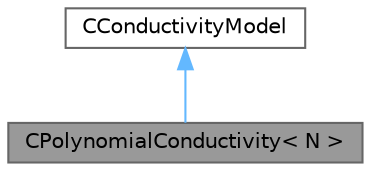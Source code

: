digraph "CPolynomialConductivity&lt; N &gt;"
{
 // LATEX_PDF_SIZE
  bgcolor="transparent";
  edge [fontname=Helvetica,fontsize=10,labelfontname=Helvetica,labelfontsize=10];
  node [fontname=Helvetica,fontsize=10,shape=box,height=0.2,width=0.4];
  Node1 [id="Node000001",label="CPolynomialConductivity\< N \>",height=0.2,width=0.4,color="gray40", fillcolor="grey60", style="filled", fontcolor="black",tooltip="Defines a non-constant laminar thermal conductivity using a polynomial function of temperature."];
  Node2 -> Node1 [id="edge1_Node000001_Node000002",dir="back",color="steelblue1",style="solid",tooltip=" "];
  Node2 [id="Node000002",label="CConductivityModel",height=0.2,width=0.4,color="gray40", fillcolor="white", style="filled",URL="$classCConductivityModel.html",tooltip="Interface class for defining the thermal conductivity model."];
}
